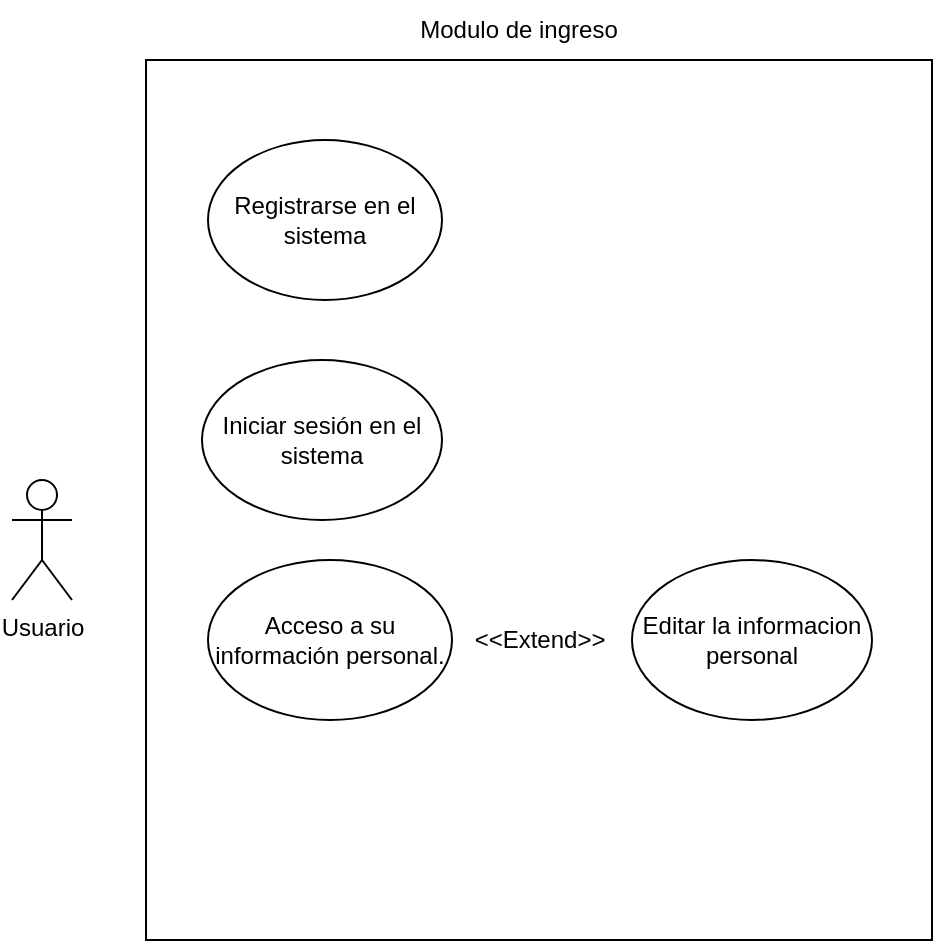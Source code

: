 <mxfile version="24.7.5">
  <diagram name="Página-1" id="b1sYPnzLUWa_yT83Qr-i">
    <mxGraphModel dx="4120" dy="2912" grid="1" gridSize="10" guides="1" tooltips="1" connect="1" arrows="1" fold="1" page="1" pageScale="1" pageWidth="827" pageHeight="1169" math="0" shadow="0">
      <root>
        <mxCell id="0" />
        <mxCell id="1" parent="0" />
        <mxCell id="ePeYQSC2RN0oUBqZMHCl-1" value="Usuario" style="shape=umlActor;verticalLabelPosition=bottom;verticalAlign=top;html=1;" vertex="1" parent="1">
          <mxGeometry x="150" y="-590" width="30" height="60" as="geometry" />
        </mxCell>
        <mxCell id="ePeYQSC2RN0oUBqZMHCl-2" value="" style="html=1;whiteSpace=wrap;" vertex="1" parent="1">
          <mxGeometry x="217" y="-800" width="393" height="440" as="geometry" />
        </mxCell>
        <mxCell id="ePeYQSC2RN0oUBqZMHCl-6" value="Modulo de ingreso" style="text;html=1;align=center;verticalAlign=middle;resizable=0;points=[];autosize=1;strokeColor=none;fillColor=none;" vertex="1" parent="1">
          <mxGeometry x="343" y="-830" width="120" height="30" as="geometry" />
        </mxCell>
        <mxCell id="ePeYQSC2RN0oUBqZMHCl-7" value="Registrarse en el sistema" style="ellipse;whiteSpace=wrap;html=1;" vertex="1" parent="1">
          <mxGeometry x="248" y="-760" width="117" height="80" as="geometry" />
        </mxCell>
        <mxCell id="ePeYQSC2RN0oUBqZMHCl-9" value="Iniciar sesión en el sistema" style="ellipse;whiteSpace=wrap;html=1;" vertex="1" parent="1">
          <mxGeometry x="245" y="-650" width="120" height="80" as="geometry" />
        </mxCell>
        <mxCell id="ePeYQSC2RN0oUBqZMHCl-10" value="Acceso a su información personal." style="ellipse;whiteSpace=wrap;html=1;" vertex="1" parent="1">
          <mxGeometry x="248" y="-550" width="122" height="80" as="geometry" />
        </mxCell>
        <mxCell id="ePeYQSC2RN0oUBqZMHCl-16" value="Editar la informacion personal" style="ellipse;whiteSpace=wrap;html=1;" vertex="1" parent="1">
          <mxGeometry x="460" y="-550" width="120" height="80" as="geometry" />
        </mxCell>
        <mxCell id="ePeYQSC2RN0oUBqZMHCl-17" value="&amp;lt;&amp;lt;Extend&amp;gt;&amp;gt;" style="text;html=1;align=center;verticalAlign=middle;whiteSpace=wrap;rounded=0;" vertex="1" parent="1">
          <mxGeometry x="383.5" y="-525" width="60" height="30" as="geometry" />
        </mxCell>
      </root>
    </mxGraphModel>
  </diagram>
</mxfile>
